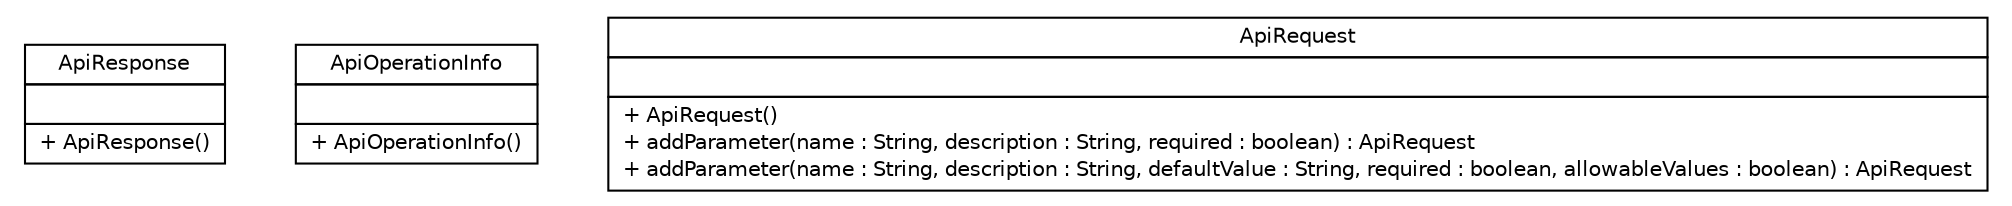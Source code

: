 #!/usr/local/bin/dot
#
# Class diagram 
# Generated by UMLGraph version R5_6-24-gf6e263 (http://www.umlgraph.org/)
#

digraph G {
	edge [fontname="Helvetica",fontsize=10,labelfontname="Helvetica",labelfontsize=10];
	node [fontname="Helvetica",fontsize=10,shape=plaintext];
	nodesep=0.25;
	ranksep=0.5;
	// cn.home1.oss.lib.swagger.model.ApiResponse
	c11 [label=<<table title="cn.home1.oss.lib.swagger.model.ApiResponse" border="0" cellborder="1" cellspacing="0" cellpadding="2" port="p" href="./ApiResponse.html">
		<tr><td><table border="0" cellspacing="0" cellpadding="1">
<tr><td align="center" balign="center"> ApiResponse </td></tr>
		</table></td></tr>
		<tr><td><table border="0" cellspacing="0" cellpadding="1">
<tr><td align="left" balign="left">  </td></tr>
		</table></td></tr>
		<tr><td><table border="0" cellspacing="0" cellpadding="1">
<tr><td align="left" balign="left"> + ApiResponse() </td></tr>
		</table></td></tr>
		</table>>, URL="./ApiResponse.html", fontname="Helvetica", fontcolor="black", fontsize=10.0];
	// cn.home1.oss.lib.swagger.model.ApiOperationInfo
	c12 [label=<<table title="cn.home1.oss.lib.swagger.model.ApiOperationInfo" border="0" cellborder="1" cellspacing="0" cellpadding="2" port="p" href="./ApiOperationInfo.html">
		<tr><td><table border="0" cellspacing="0" cellpadding="1">
<tr><td align="center" balign="center"> ApiOperationInfo </td></tr>
		</table></td></tr>
		<tr><td><table border="0" cellspacing="0" cellpadding="1">
<tr><td align="left" balign="left">  </td></tr>
		</table></td></tr>
		<tr><td><table border="0" cellspacing="0" cellpadding="1">
<tr><td align="left" balign="left"> + ApiOperationInfo() </td></tr>
		</table></td></tr>
		</table>>, URL="./ApiOperationInfo.html", fontname="Helvetica", fontcolor="black", fontsize=10.0];
	// cn.home1.oss.lib.swagger.model.ApiRequest
	c13 [label=<<table title="cn.home1.oss.lib.swagger.model.ApiRequest" border="0" cellborder="1" cellspacing="0" cellpadding="2" port="p" href="./ApiRequest.html">
		<tr><td><table border="0" cellspacing="0" cellpadding="1">
<tr><td align="center" balign="center"> ApiRequest </td></tr>
		</table></td></tr>
		<tr><td><table border="0" cellspacing="0" cellpadding="1">
<tr><td align="left" balign="left">  </td></tr>
		</table></td></tr>
		<tr><td><table border="0" cellspacing="0" cellpadding="1">
<tr><td align="left" balign="left"> + ApiRequest() </td></tr>
<tr><td align="left" balign="left"> + addParameter(name : String, description : String, required : boolean) : ApiRequest </td></tr>
<tr><td align="left" balign="left"> + addParameter(name : String, description : String, defaultValue : String, required : boolean, allowableValues : boolean) : ApiRequest </td></tr>
		</table></td></tr>
		</table>>, URL="./ApiRequest.html", fontname="Helvetica", fontcolor="black", fontsize=10.0];
}

